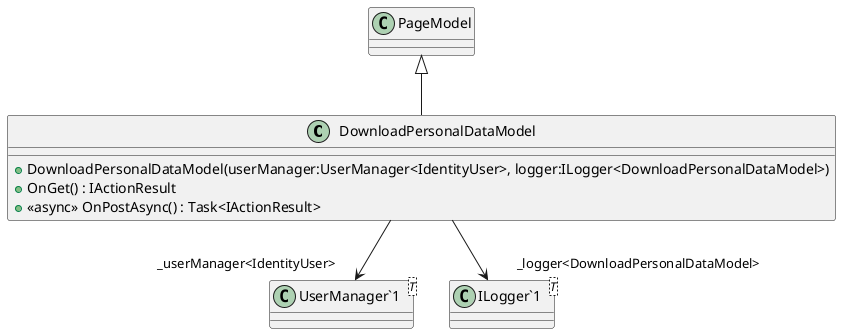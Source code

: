 @startuml
class DownloadPersonalDataModel {
    + DownloadPersonalDataModel(userManager:UserManager<IdentityUser>, logger:ILogger<DownloadPersonalDataModel>)
    + OnGet() : IActionResult
    + <<async>> OnPostAsync() : Task<IActionResult>
}
class "UserManager`1"<T> {
}
class "ILogger`1"<T> {
}
PageModel <|-- DownloadPersonalDataModel
DownloadPersonalDataModel --> "_userManager<IdentityUser>" "UserManager`1"
DownloadPersonalDataModel --> "_logger<DownloadPersonalDataModel>" "ILogger`1"
@enduml
